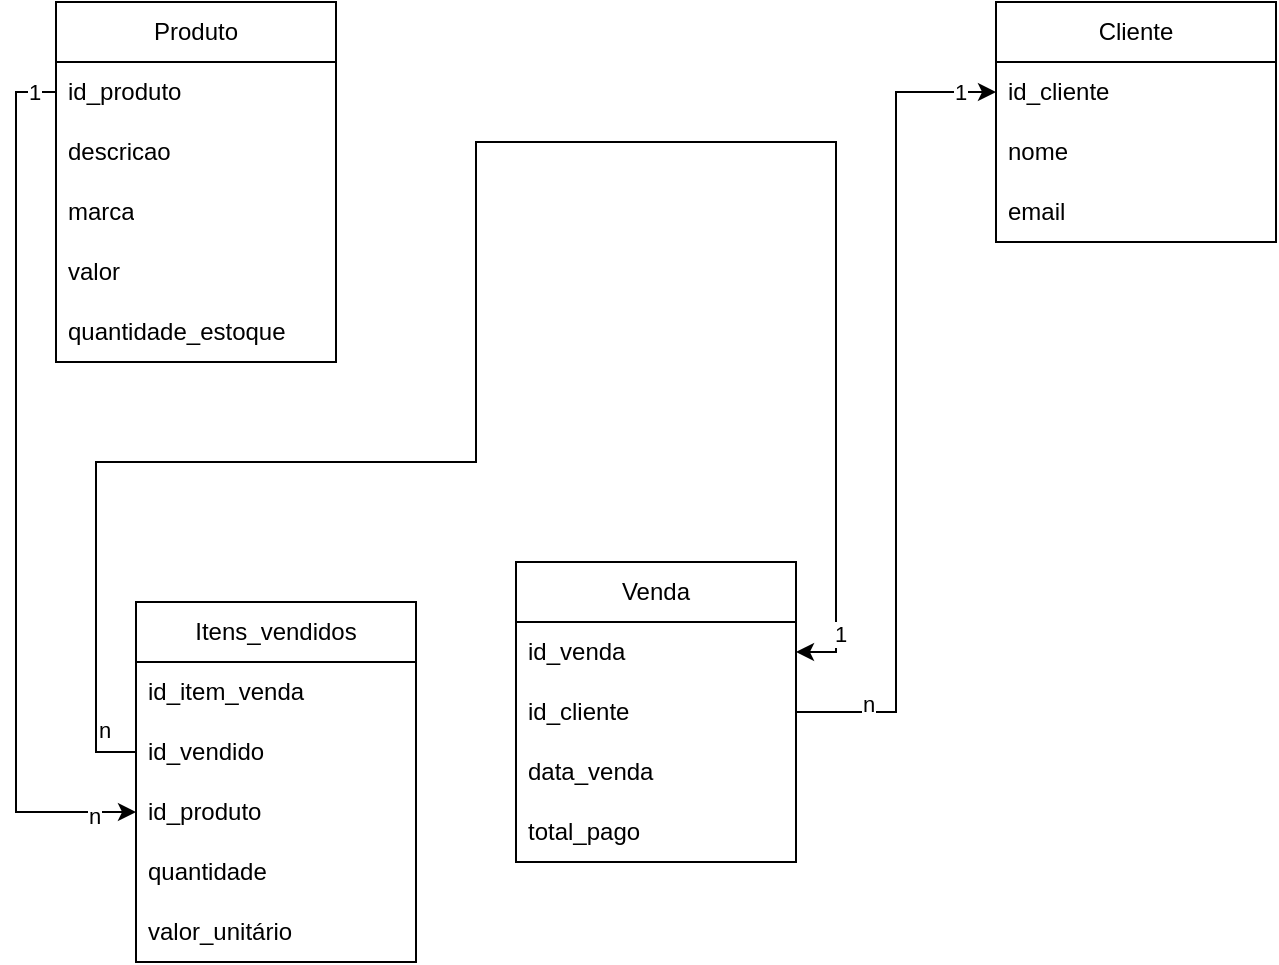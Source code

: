 <mxfile version="27.0.3">
  <diagram name="Página-1" id="-qdJLoSkH5K3OM2tBGk0">
    <mxGraphModel dx="1765" dy="499" grid="1" gridSize="10" guides="1" tooltips="1" connect="1" arrows="1" fold="1" page="1" pageScale="1" pageWidth="827" pageHeight="1169" math="0" shadow="0">
      <root>
        <mxCell id="0" />
        <mxCell id="1" parent="0" />
        <mxCell id="et3eLoWSCipiefhcehaY-13" value="Produto" style="swimlane;fontStyle=0;childLayout=stackLayout;horizontal=1;startSize=30;horizontalStack=0;resizeParent=1;resizeParentMax=0;resizeLast=0;collapsible=1;marginBottom=0;whiteSpace=wrap;html=1;" parent="1" vertex="1">
          <mxGeometry y="230" width="140" height="180" as="geometry" />
        </mxCell>
        <mxCell id="et3eLoWSCipiefhcehaY-14" value="id_produto&lt;span style=&quot;white-space: pre;&quot;&gt;&#x9;&lt;/span&gt;" style="text;strokeColor=none;fillColor=none;align=left;verticalAlign=middle;spacingLeft=4;spacingRight=4;overflow=hidden;points=[[0,0.5],[1,0.5]];portConstraint=eastwest;rotatable=0;whiteSpace=wrap;html=1;" parent="et3eLoWSCipiefhcehaY-13" vertex="1">
          <mxGeometry y="30" width="140" height="30" as="geometry" />
        </mxCell>
        <mxCell id="et3eLoWSCipiefhcehaY-15" value="descricao&lt;span style=&quot;white-space: pre;&quot;&gt;&#x9;&lt;/span&gt;" style="text;strokeColor=none;fillColor=none;align=left;verticalAlign=middle;spacingLeft=4;spacingRight=4;overflow=hidden;points=[[0,0.5],[1,0.5]];portConstraint=eastwest;rotatable=0;whiteSpace=wrap;html=1;" parent="et3eLoWSCipiefhcehaY-13" vertex="1">
          <mxGeometry y="60" width="140" height="30" as="geometry" />
        </mxCell>
        <mxCell id="et3eLoWSCipiefhcehaY-16" value="marca" style="text;strokeColor=none;fillColor=none;align=left;verticalAlign=middle;spacingLeft=4;spacingRight=4;overflow=hidden;points=[[0,0.5],[1,0.5]];portConstraint=eastwest;rotatable=0;whiteSpace=wrap;html=1;" parent="et3eLoWSCipiefhcehaY-13" vertex="1">
          <mxGeometry y="90" width="140" height="30" as="geometry" />
        </mxCell>
        <mxCell id="et3eLoWSCipiefhcehaY-17" value="valor" style="text;strokeColor=none;fillColor=none;align=left;verticalAlign=middle;spacingLeft=4;spacingRight=4;overflow=hidden;points=[[0,0.5],[1,0.5]];portConstraint=eastwest;rotatable=0;whiteSpace=wrap;html=1;" parent="et3eLoWSCipiefhcehaY-13" vertex="1">
          <mxGeometry y="120" width="140" height="30" as="geometry" />
        </mxCell>
        <mxCell id="et3eLoWSCipiefhcehaY-18" value="quantidade_estoque" style="text;strokeColor=none;fillColor=none;align=left;verticalAlign=middle;spacingLeft=4;spacingRight=4;overflow=hidden;points=[[0,0.5],[1,0.5]];portConstraint=eastwest;rotatable=0;whiteSpace=wrap;html=1;" parent="et3eLoWSCipiefhcehaY-13" vertex="1">
          <mxGeometry y="150" width="140" height="30" as="geometry" />
        </mxCell>
        <mxCell id="et3eLoWSCipiefhcehaY-19" value="Cliente" style="swimlane;fontStyle=0;childLayout=stackLayout;horizontal=1;startSize=30;horizontalStack=0;resizeParent=1;resizeParentMax=0;resizeLast=0;collapsible=1;marginBottom=0;whiteSpace=wrap;html=1;" parent="1" vertex="1">
          <mxGeometry x="470" y="230" width="140" height="120" as="geometry" />
        </mxCell>
        <mxCell id="et3eLoWSCipiefhcehaY-20" value="id_cliente" style="text;strokeColor=none;fillColor=none;align=left;verticalAlign=middle;spacingLeft=4;spacingRight=4;overflow=hidden;points=[[0,0.5],[1,0.5]];portConstraint=eastwest;rotatable=0;whiteSpace=wrap;html=1;" parent="et3eLoWSCipiefhcehaY-19" vertex="1">
          <mxGeometry y="30" width="140" height="30" as="geometry" />
        </mxCell>
        <mxCell id="et3eLoWSCipiefhcehaY-21" value="nome" style="text;strokeColor=none;fillColor=none;align=left;verticalAlign=middle;spacingLeft=4;spacingRight=4;overflow=hidden;points=[[0,0.5],[1,0.5]];portConstraint=eastwest;rotatable=0;whiteSpace=wrap;html=1;" parent="et3eLoWSCipiefhcehaY-19" vertex="1">
          <mxGeometry y="60" width="140" height="30" as="geometry" />
        </mxCell>
        <mxCell id="et3eLoWSCipiefhcehaY-22" value="email " style="text;strokeColor=none;fillColor=none;align=left;verticalAlign=middle;spacingLeft=4;spacingRight=4;overflow=hidden;points=[[0,0.5],[1,0.5]];portConstraint=eastwest;rotatable=0;whiteSpace=wrap;html=1;" parent="et3eLoWSCipiefhcehaY-19" vertex="1">
          <mxGeometry y="90" width="140" height="30" as="geometry" />
        </mxCell>
        <mxCell id="et3eLoWSCipiefhcehaY-25" value="Venda" style="swimlane;fontStyle=0;childLayout=stackLayout;horizontal=1;startSize=30;horizontalStack=0;resizeParent=1;resizeParentMax=0;resizeLast=0;collapsible=1;marginBottom=0;whiteSpace=wrap;html=1;" parent="1" vertex="1">
          <mxGeometry x="230" y="510" width="140" height="150" as="geometry" />
        </mxCell>
        <mxCell id="et3eLoWSCipiefhcehaY-26" value="id_venda&lt;span style=&quot;white-space: pre;&quot;&gt;&#x9;&lt;/span&gt;" style="text;strokeColor=none;fillColor=none;align=left;verticalAlign=middle;spacingLeft=4;spacingRight=4;overflow=hidden;points=[[0,0.5],[1,0.5]];portConstraint=eastwest;rotatable=0;whiteSpace=wrap;html=1;" parent="et3eLoWSCipiefhcehaY-25" vertex="1">
          <mxGeometry y="30" width="140" height="30" as="geometry" />
        </mxCell>
        <mxCell id="et3eLoWSCipiefhcehaY-27" value="id_cliente" style="text;strokeColor=none;fillColor=none;align=left;verticalAlign=middle;spacingLeft=4;spacingRight=4;overflow=hidden;points=[[0,0.5],[1,0.5]];portConstraint=eastwest;rotatable=0;whiteSpace=wrap;html=1;" parent="et3eLoWSCipiefhcehaY-25" vertex="1">
          <mxGeometry y="60" width="140" height="30" as="geometry" />
        </mxCell>
        <mxCell id="et3eLoWSCipiefhcehaY-28" value="data_venda" style="text;strokeColor=none;fillColor=none;align=left;verticalAlign=middle;spacingLeft=4;spacingRight=4;overflow=hidden;points=[[0,0.5],[1,0.5]];portConstraint=eastwest;rotatable=0;whiteSpace=wrap;html=1;" parent="et3eLoWSCipiefhcehaY-25" vertex="1">
          <mxGeometry y="90" width="140" height="30" as="geometry" />
        </mxCell>
        <mxCell id="et3eLoWSCipiefhcehaY-29" value="total_pago" style="text;strokeColor=none;fillColor=none;align=left;verticalAlign=middle;spacingLeft=4;spacingRight=4;overflow=hidden;points=[[0,0.5],[1,0.5]];portConstraint=eastwest;rotatable=0;whiteSpace=wrap;html=1;" parent="et3eLoWSCipiefhcehaY-25" vertex="1">
          <mxGeometry y="120" width="140" height="30" as="geometry" />
        </mxCell>
        <mxCell id="et3eLoWSCipiefhcehaY-30" style="edgeStyle=orthogonalEdgeStyle;rounded=0;orthogonalLoop=1;jettySize=auto;html=1;exitX=1;exitY=0.5;exitDx=0;exitDy=0;entryX=0;entryY=0.5;entryDx=0;entryDy=0;" parent="1" source="et3eLoWSCipiefhcehaY-27" target="et3eLoWSCipiefhcehaY-20" edge="1">
          <mxGeometry relative="1" as="geometry" />
        </mxCell>
        <mxCell id="et3eLoWSCipiefhcehaY-31" value="1" style="edgeLabel;html=1;align=center;verticalAlign=middle;resizable=0;points=[];" parent="et3eLoWSCipiefhcehaY-30" vertex="1" connectable="0">
          <mxGeometry x="0.91" relative="1" as="geometry">
            <mxPoint as="offset" />
          </mxGeometry>
        </mxCell>
        <mxCell id="et3eLoWSCipiefhcehaY-32" value="&lt;div&gt;n&lt;/div&gt;&lt;div&gt;&lt;br&gt;&lt;/div&gt;" style="edgeLabel;html=1;align=center;verticalAlign=middle;resizable=0;points=[];" parent="et3eLoWSCipiefhcehaY-30" vertex="1" connectable="0">
          <mxGeometry x="-0.827" y="-3" relative="1" as="geometry">
            <mxPoint as="offset" />
          </mxGeometry>
        </mxCell>
        <mxCell id="CUqClKWlsSYKTEnFAGXg-4" value="Itens_vendidos" style="swimlane;fontStyle=0;childLayout=stackLayout;horizontal=1;startSize=30;horizontalStack=0;resizeParent=1;resizeParentMax=0;resizeLast=0;collapsible=1;marginBottom=0;whiteSpace=wrap;html=1;" vertex="1" parent="1">
          <mxGeometry x="40" y="530" width="140" height="180" as="geometry" />
        </mxCell>
        <mxCell id="CUqClKWlsSYKTEnFAGXg-5" value="id_item_venda&lt;span style=&quot;white-space: pre;&quot;&gt;&#x9;&lt;/span&gt;" style="text;strokeColor=none;fillColor=none;align=left;verticalAlign=middle;spacingLeft=4;spacingRight=4;overflow=hidden;points=[[0,0.5],[1,0.5]];portConstraint=eastwest;rotatable=0;whiteSpace=wrap;html=1;" vertex="1" parent="CUqClKWlsSYKTEnFAGXg-4">
          <mxGeometry y="30" width="140" height="30" as="geometry" />
        </mxCell>
        <mxCell id="CUqClKWlsSYKTEnFAGXg-6" value="id_vendido" style="text;strokeColor=none;fillColor=none;align=left;verticalAlign=middle;spacingLeft=4;spacingRight=4;overflow=hidden;points=[[0,0.5],[1,0.5]];portConstraint=eastwest;rotatable=0;whiteSpace=wrap;html=1;" vertex="1" parent="CUqClKWlsSYKTEnFAGXg-4">
          <mxGeometry y="60" width="140" height="30" as="geometry" />
        </mxCell>
        <mxCell id="CUqClKWlsSYKTEnFAGXg-7" value="id_produto" style="text;strokeColor=none;fillColor=none;align=left;verticalAlign=middle;spacingLeft=4;spacingRight=4;overflow=hidden;points=[[0,0.5],[1,0.5]];portConstraint=eastwest;rotatable=0;whiteSpace=wrap;html=1;" vertex="1" parent="CUqClKWlsSYKTEnFAGXg-4">
          <mxGeometry y="90" width="140" height="30" as="geometry" />
        </mxCell>
        <mxCell id="CUqClKWlsSYKTEnFAGXg-10" value="quantidade" style="text;strokeColor=none;fillColor=none;align=left;verticalAlign=middle;spacingLeft=4;spacingRight=4;overflow=hidden;points=[[0,0.5],[1,0.5]];portConstraint=eastwest;rotatable=0;whiteSpace=wrap;html=1;" vertex="1" parent="CUqClKWlsSYKTEnFAGXg-4">
          <mxGeometry y="120" width="140" height="30" as="geometry" />
        </mxCell>
        <mxCell id="CUqClKWlsSYKTEnFAGXg-9" value="valor_unitário" style="text;strokeColor=none;fillColor=none;align=left;verticalAlign=middle;spacingLeft=4;spacingRight=4;overflow=hidden;points=[[0,0.5],[1,0.5]];portConstraint=eastwest;rotatable=0;whiteSpace=wrap;html=1;" vertex="1" parent="CUqClKWlsSYKTEnFAGXg-4">
          <mxGeometry y="150" width="140" height="30" as="geometry" />
        </mxCell>
        <mxCell id="CUqClKWlsSYKTEnFAGXg-11" style="edgeStyle=orthogonalEdgeStyle;rounded=0;orthogonalLoop=1;jettySize=auto;html=1;exitX=0;exitY=0.5;exitDx=0;exitDy=0;entryX=1;entryY=0.5;entryDx=0;entryDy=0;" edge="1" parent="1" source="CUqClKWlsSYKTEnFAGXg-6" target="et3eLoWSCipiefhcehaY-26">
          <mxGeometry relative="1" as="geometry">
            <Array as="points">
              <mxPoint x="20" y="460" />
              <mxPoint x="210" y="460" />
              <mxPoint x="210" y="300" />
              <mxPoint x="390" y="300" />
              <mxPoint x="390" y="555" />
            </Array>
          </mxGeometry>
        </mxCell>
        <mxCell id="CUqClKWlsSYKTEnFAGXg-12" value="n" style="edgeLabel;html=1;align=center;verticalAlign=middle;resizable=0;points=[];" vertex="1" connectable="0" parent="CUqClKWlsSYKTEnFAGXg-11">
          <mxGeometry x="-0.939" y="-2" relative="1" as="geometry">
            <mxPoint x="2" y="-2" as="offset" />
          </mxGeometry>
        </mxCell>
        <mxCell id="CUqClKWlsSYKTEnFAGXg-13" value="1" style="edgeLabel;html=1;align=center;verticalAlign=middle;resizable=0;points=[];" vertex="1" connectable="0" parent="CUqClKWlsSYKTEnFAGXg-11">
          <mxGeometry x="0.939" y="1" relative="1" as="geometry">
            <mxPoint x="1" as="offset" />
          </mxGeometry>
        </mxCell>
        <mxCell id="CUqClKWlsSYKTEnFAGXg-17" style="edgeStyle=orthogonalEdgeStyle;rounded=0;orthogonalLoop=1;jettySize=auto;html=1;exitX=0;exitY=0.5;exitDx=0;exitDy=0;entryX=0;entryY=0.5;entryDx=0;entryDy=0;" edge="1" parent="1" source="et3eLoWSCipiefhcehaY-14" target="CUqClKWlsSYKTEnFAGXg-7">
          <mxGeometry relative="1" as="geometry">
            <mxPoint x="-140" y="530" as="targetPoint" />
          </mxGeometry>
        </mxCell>
        <mxCell id="CUqClKWlsSYKTEnFAGXg-18" value="n" style="edgeLabel;html=1;align=center;verticalAlign=middle;resizable=0;points=[];" vertex="1" connectable="0" parent="CUqClKWlsSYKTEnFAGXg-17">
          <mxGeometry x="0.905" y="-2" relative="1" as="geometry">
            <mxPoint as="offset" />
          </mxGeometry>
        </mxCell>
        <mxCell id="CUqClKWlsSYKTEnFAGXg-19" value="1" style="edgeLabel;html=1;align=center;verticalAlign=middle;resizable=0;points=[];" vertex="1" connectable="0" parent="CUqClKWlsSYKTEnFAGXg-17">
          <mxGeometry x="-0.949" relative="1" as="geometry">
            <mxPoint as="offset" />
          </mxGeometry>
        </mxCell>
      </root>
    </mxGraphModel>
  </diagram>
</mxfile>
